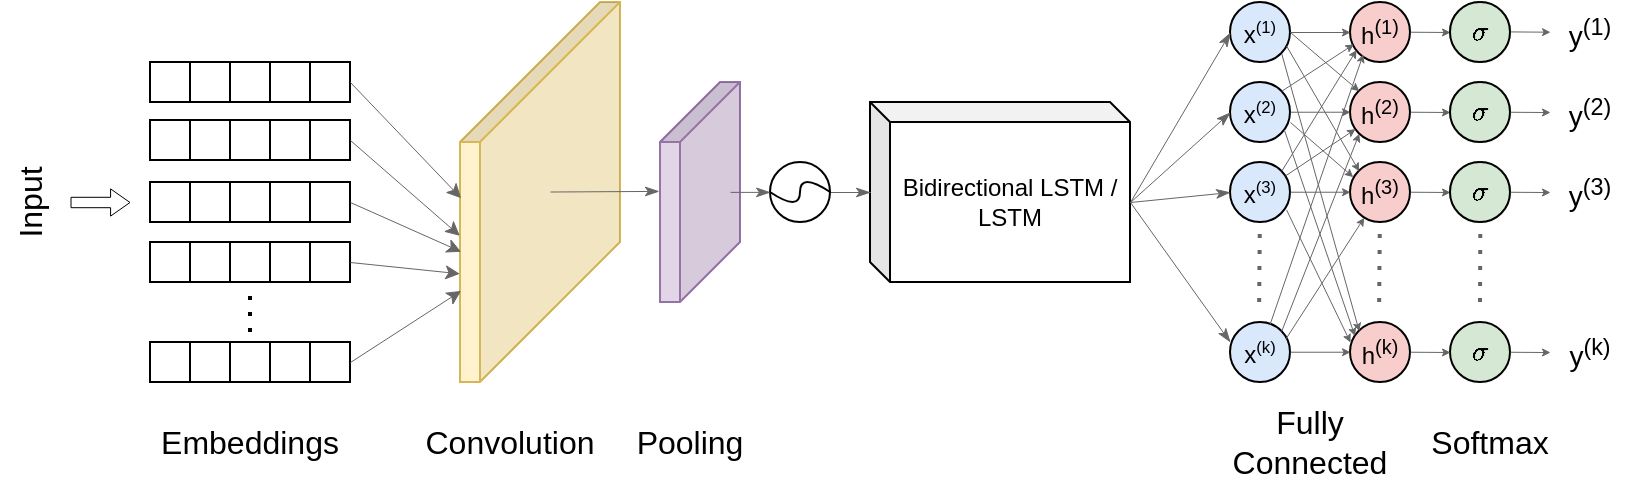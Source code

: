 <mxfile version="16.4.6" type="device"><diagram id="cxVXgLL5Hog8gmkcQAtJ" name="Page-1"><mxGraphModel dx="1422" dy="758" grid="1" gridSize="10" guides="1" tooltips="1" connect="1" arrows="1" fold="1" page="1" pageScale="1" pageWidth="850" pageHeight="1100" math="1" shadow="0"><root><mxCell id="0"/><mxCell id="1" parent="0"/><mxCell id="coTzlBghT9K5j_pK15S6-1" value="Bidirectional LSTM / LSTM" style="shape=cube;whiteSpace=wrap;html=1;boundedLbl=1;backgroundOutline=1;darkOpacity=0.05;darkOpacity2=0.1;size=10;rotation=0;" parent="1" vertex="1"><mxGeometry x="470" y="410" width="130" height="90" as="geometry"/></mxCell><mxCell id="coTzlBghT9K5j_pK15S6-41" value="" style="whiteSpace=wrap;html=1;aspect=fixed;" parent="1" vertex="1"><mxGeometry x="130" y="450" width="20" height="20" as="geometry"/></mxCell><mxCell id="coTzlBghT9K5j_pK15S6-50" value="" style="whiteSpace=wrap;html=1;aspect=fixed;" parent="1" vertex="1"><mxGeometry x="190" y="450" width="20" height="20" as="geometry"/></mxCell><mxCell id="coTzlBghT9K5j_pK15S6-51" value="" style="whiteSpace=wrap;html=1;aspect=fixed;" parent="1" vertex="1"><mxGeometry x="150" y="450" width="20" height="20" as="geometry"/></mxCell><mxCell id="coTzlBghT9K5j_pK15S6-52" value="" style="whiteSpace=wrap;html=1;aspect=fixed;" parent="1" vertex="1"><mxGeometry x="170" y="450" width="20" height="20" as="geometry"/></mxCell><mxCell id="coTzlBghT9K5j_pK15S6-54" value="" style="whiteSpace=wrap;html=1;aspect=fixed;" parent="1" vertex="1"><mxGeometry x="110" y="450" width="20" height="20" as="geometry"/></mxCell><mxCell id="coTzlBghT9K5j_pK15S6-75" value="" style="shape=cube;whiteSpace=wrap;html=1;boundedLbl=1;backgroundOutline=1;darkOpacity=0.05;darkOpacity2=0.1;size=70;rotation=90;flipH=0;flipV=0;fillColor=#fff2cc;strokeColor=#d6b656;" parent="1" vertex="1"><mxGeometry x="210" y="415" width="190" height="80" as="geometry"/></mxCell><mxCell id="coTzlBghT9K5j_pK15S6-78" value="&lt;font style=&quot;font-size: 16px&quot;&gt;Convolution&lt;/font&gt;" style="text;html=1;strokeColor=none;fillColor=none;align=center;verticalAlign=middle;whiteSpace=wrap;rounded=0;rotation=0;" parent="1" vertex="1"><mxGeometry x="260" y="565" width="60" height="30" as="geometry"/></mxCell><mxCell id="coTzlBghT9K5j_pK15S6-79" value="&lt;font style=&quot;font-size: 16px&quot;&gt;Pooling&lt;/font&gt;" style="text;html=1;strokeColor=none;fillColor=none;align=center;verticalAlign=middle;whiteSpace=wrap;rounded=0;rotation=0;" parent="1" vertex="1"><mxGeometry x="350" y="565" width="60" height="30" as="geometry"/></mxCell><mxCell id="coTzlBghT9K5j_pK15S6-217" value="" style="edgeStyle=orthogonalEdgeStyle;rounded=0;jumpSize=4;orthogonalLoop=1;jettySize=auto;html=1;fontSize=16;endArrow=classicThin;endFill=1;startSize=4;endSize=6;strokeColor=#666666;strokeWidth=0.5;" parent="1" source="coTzlBghT9K5j_pK15S6-81" target="coTzlBghT9K5j_pK15S6-1" edge="1"><mxGeometry relative="1" as="geometry"/></mxCell><mxCell id="coTzlBghT9K5j_pK15S6-81" value="" style="ellipse;whiteSpace=wrap;html=1;aspect=fixed;" parent="1" vertex="1"><mxGeometry x="420" y="440" width="30" height="30" as="geometry"/></mxCell><mxCell id="coTzlBghT9K5j_pK15S6-88" value="" style="endArrow=classicThin;html=1;rounded=0;entryX=0.495;entryY=1.014;entryDx=0;entryDy=0;entryPerimeter=0;strokeWidth=0.5;endFill=1;strokeColor=#666666;" parent="1" target="coTzlBghT9K5j_pK15S6-76" edge="1"><mxGeometry width="50" height="50" relative="1" as="geometry"><mxPoint x="310" y="454.76" as="sourcePoint"/><mxPoint x="360" y="455" as="targetPoint"/></mxGeometry></mxCell><mxCell id="coTzlBghT9K5j_pK15S6-85" value="" style="curved=1;endArrow=none;html=1;rounded=0;endFill=0;entryX=1;entryY=0.5;entryDx=0;entryDy=0;" parent="1" target="coTzlBghT9K5j_pK15S6-81" edge="1"><mxGeometry width="50" height="50" relative="1" as="geometry"><mxPoint x="420" y="455.0" as="sourcePoint"/><mxPoint x="470" y="465" as="targetPoint"/><Array as="points"><mxPoint x="435" y="465"/><mxPoint x="435" y="445"/></Array></mxGeometry></mxCell><mxCell id="coTzlBghT9K5j_pK15S6-76" value="" style="shape=cube;whiteSpace=wrap;html=1;boundedLbl=1;backgroundOutline=1;darkOpacity=0.05;darkOpacity2=0.1;size=30;rotation=90;flipH=0;flipV=0;fillColor=#e1d5e7;strokeColor=#9673a6;" parent="1" vertex="1"><mxGeometry x="330" y="435" width="110" height="40" as="geometry"/></mxCell><mxCell id="coTzlBghT9K5j_pK15S6-92" value="x&lt;span style=&quot;font-size: 10px&quot;&gt;&lt;sup&gt;(1)&lt;/sup&gt;&lt;/span&gt;" style="ellipse;whiteSpace=wrap;html=1;aspect=fixed;fillColor=#dae8fc;strokeColor=#000000;" parent="1" vertex="1"><mxGeometry x="650" y="360" width="30" height="30" as="geometry"/></mxCell><mxCell id="coTzlBghT9K5j_pK15S6-93" value="&lt;span&gt;x&lt;/span&gt;&lt;span style=&quot;font-size: 10px&quot;&gt;&lt;sup&gt;(2)&lt;/sup&gt;&lt;/span&gt;" style="ellipse;whiteSpace=wrap;html=1;aspect=fixed;fillColor=#dae8fc;strokeColor=#000000;" parent="1" vertex="1"><mxGeometry x="650" y="400" width="30" height="30" as="geometry"/></mxCell><mxCell id="coTzlBghT9K5j_pK15S6-94" value="&lt;span&gt;x&lt;/span&gt;&lt;span style=&quot;font-size: 10px&quot;&gt;&lt;sup&gt;(3)&lt;/sup&gt;&lt;/span&gt;" style="ellipse;whiteSpace=wrap;html=1;aspect=fixed;fillColor=#dae8fc;strokeColor=#000000;" parent="1" vertex="1"><mxGeometry x="650" y="440" width="30" height="30" as="geometry"/></mxCell><mxCell id="coTzlBghT9K5j_pK15S6-95" value="&lt;span&gt;x&lt;/span&gt;&lt;span style=&quot;font-size: 10px&quot;&gt;&lt;sup&gt;(k)&lt;/sup&gt;&lt;/span&gt;" style="ellipse;whiteSpace=wrap;html=1;aspect=fixed;fillColor=#dae8fc;strokeColor=#000000;" parent="1" vertex="1"><mxGeometry x="650" y="520" width="30" height="30" as="geometry"/></mxCell><mxCell id="coTzlBghT9K5j_pK15S6-96" value="" style="endArrow=none;dashed=1;html=1;dashPattern=1 3;strokeWidth=2;rounded=0;strokeColor=#666666;" parent="1" edge="1"><mxGeometry width="50" height="50" relative="1" as="geometry"><mxPoint x="664.58" y="510" as="sourcePoint"/><mxPoint x="664.92" y="470" as="targetPoint"/></mxGeometry></mxCell><mxCell id="coTzlBghT9K5j_pK15S6-97" value="&lt;span style=&quot;font-size: 12px&quot;&gt;h&lt;/span&gt;&lt;sup&gt;(1)&lt;/sup&gt;" style="ellipse;whiteSpace=wrap;html=1;aspect=fixed;fillColor=#f8cecc;strokeColor=#000000;" parent="1" vertex="1"><mxGeometry x="710" y="360" width="30" height="30" as="geometry"/></mxCell><mxCell id="coTzlBghT9K5j_pK15S6-98" value="&lt;span&gt;h&lt;/span&gt;&lt;sup&gt;(2)&lt;/sup&gt;" style="ellipse;whiteSpace=wrap;html=1;aspect=fixed;fillColor=#f8cecc;strokeColor=#000000;" parent="1" vertex="1"><mxGeometry x="710" y="400" width="30" height="30" as="geometry"/></mxCell><mxCell id="coTzlBghT9K5j_pK15S6-99" value="&lt;span&gt;h&lt;/span&gt;&lt;sup&gt;(3)&lt;/sup&gt;" style="ellipse;whiteSpace=wrap;html=1;aspect=fixed;fillColor=#f8cecc;strokeColor=#000000;" parent="1" vertex="1"><mxGeometry x="710" y="440" width="30" height="30" as="geometry"/></mxCell><mxCell id="coTzlBghT9K5j_pK15S6-100" value="&lt;span&gt;h&lt;/span&gt;&lt;sup&gt;(k)&lt;/sup&gt;" style="ellipse;whiteSpace=wrap;html=1;aspect=fixed;fillColor=#f8cecc;strokeColor=#000000;" parent="1" vertex="1"><mxGeometry x="710" y="520" width="30" height="30" as="geometry"/></mxCell><mxCell id="coTzlBghT9K5j_pK15S6-101" value="" style="endArrow=none;dashed=1;html=1;dashPattern=1 3;strokeWidth=2;rounded=0;strokeColor=#666666;" parent="1" edge="1"><mxGeometry width="50" height="50" relative="1" as="geometry"><mxPoint x="724.58" y="510" as="sourcePoint"/><mxPoint x="724.92" y="470" as="targetPoint"/></mxGeometry></mxCell><mxCell id="coTzlBghT9K5j_pK15S6-102" value="" style="endArrow=classic;html=1;rounded=0;strokeColor=#666666;endFill=1;endSize=3;jumpSize=4;startSize=4;strokeWidth=0.5;entryX=0;entryY=0.5;entryDx=0;entryDy=0;exitX=1;exitY=0.5;exitDx=0;exitDy=0;" parent="1" source="coTzlBghT9K5j_pK15S6-92" target="coTzlBghT9K5j_pK15S6-97" edge="1"><mxGeometry width="50" height="50" relative="1" as="geometry"><mxPoint x="680" y="370" as="sourcePoint"/><mxPoint x="730" y="320" as="targetPoint"/></mxGeometry></mxCell><mxCell id="coTzlBghT9K5j_pK15S6-104" value="" style="endArrow=classic;html=1;rounded=0;strokeColor=#666666;endFill=1;endSize=3;jumpSize=4;startSize=4;strokeWidth=0.5;entryX=0;entryY=0;entryDx=0;entryDy=0;exitX=1;exitY=0.5;exitDx=0;exitDy=0;" parent="1" source="coTzlBghT9K5j_pK15S6-92" target="coTzlBghT9K5j_pK15S6-98" edge="1"><mxGeometry width="50" height="50" relative="1" as="geometry"><mxPoint x="690.0" y="375" as="sourcePoint"/><mxPoint x="720.0" y="375" as="targetPoint"/></mxGeometry></mxCell><mxCell id="coTzlBghT9K5j_pK15S6-105" value="" style="endArrow=classic;html=1;rounded=0;strokeColor=#666666;endFill=1;endSize=3;jumpSize=4;startSize=4;strokeWidth=0.5;entryX=0;entryY=0;entryDx=0;entryDy=0;exitX=0.935;exitY=0.726;exitDx=0;exitDy=0;exitPerimeter=0;" parent="1" source="coTzlBghT9K5j_pK15S6-92" target="coTzlBghT9K5j_pK15S6-99" edge="1"><mxGeometry width="50" height="50" relative="1" as="geometry"><mxPoint x="700.0" y="385" as="sourcePoint"/><mxPoint x="730.0" y="385" as="targetPoint"/></mxGeometry></mxCell><mxCell id="coTzlBghT9K5j_pK15S6-106" value="" style="endArrow=classic;html=1;rounded=0;strokeColor=#666666;endFill=1;endSize=3;jumpSize=4;startSize=4;strokeWidth=0.5;entryX=0;entryY=0;entryDx=0;entryDy=0;exitX=1;exitY=1;exitDx=0;exitDy=0;" parent="1" source="coTzlBghT9K5j_pK15S6-92" target="coTzlBghT9K5j_pK15S6-100" edge="1"><mxGeometry width="50" height="50" relative="1" as="geometry"><mxPoint x="690" y="375" as="sourcePoint"/><mxPoint x="720" y="480.01" as="targetPoint"/></mxGeometry></mxCell><mxCell id="coTzlBghT9K5j_pK15S6-107" value="" style="endArrow=classic;html=1;rounded=0;strokeColor=#666666;endFill=1;endSize=3;jumpSize=4;startSize=4;strokeWidth=0.5;entryX=0;entryY=0.5;entryDx=0;entryDy=0;exitX=1;exitY=0.5;exitDx=0;exitDy=0;" parent="1" edge="1"><mxGeometry width="50" height="50" relative="1" as="geometry"><mxPoint x="680" y="414.86" as="sourcePoint"/><mxPoint x="710" y="414.86" as="targetPoint"/></mxGeometry></mxCell><mxCell id="coTzlBghT9K5j_pK15S6-108" value="" style="endArrow=classic;html=1;rounded=0;strokeColor=#666666;endFill=1;endSize=3;jumpSize=4;startSize=4;strokeWidth=0.5;entryX=0;entryY=0.5;entryDx=0;entryDy=0;exitX=1;exitY=0.5;exitDx=0;exitDy=0;" parent="1" edge="1"><mxGeometry width="50" height="50" relative="1" as="geometry"><mxPoint x="680" y="454.86" as="sourcePoint"/><mxPoint x="710" y="454.86" as="targetPoint"/></mxGeometry></mxCell><mxCell id="coTzlBghT9K5j_pK15S6-109" value="" style="endArrow=classic;html=1;rounded=0;strokeColor=#666666;endFill=1;endSize=3;jumpSize=4;startSize=4;strokeWidth=0.5;entryX=0;entryY=0.5;entryDx=0;entryDy=0;exitX=1;exitY=0.5;exitDx=0;exitDy=0;" parent="1" edge="1"><mxGeometry width="50" height="50" relative="1" as="geometry"><mxPoint x="680" y="534.86" as="sourcePoint"/><mxPoint x="710" y="534.86" as="targetPoint"/></mxGeometry></mxCell><mxCell id="coTzlBghT9K5j_pK15S6-111" value="" style="endArrow=classic;html=1;rounded=0;strokeColor=#666666;endFill=1;endSize=3;jumpSize=4;startSize=4;strokeWidth=0.5;entryX=0.046;entryY=0.244;entryDx=0;entryDy=0;exitX=1;exitY=0.5;exitDx=0;exitDy=0;entryPerimeter=0;" parent="1" target="coTzlBghT9K5j_pK15S6-99" edge="1"><mxGeometry width="50" height="50" relative="1" as="geometry"><mxPoint x="680" y="420.0" as="sourcePoint"/><mxPoint x="714.393" y="449.393" as="targetPoint"/></mxGeometry></mxCell><mxCell id="coTzlBghT9K5j_pK15S6-112" value="" style="endArrow=classic;html=1;rounded=0;strokeColor=#666666;endFill=1;endSize=3;jumpSize=4;startSize=4;strokeWidth=0.5;exitX=0.898;exitY=0.791;exitDx=0;exitDy=0;exitPerimeter=0;entryX=0.074;entryY=0.226;entryDx=0;entryDy=0;entryPerimeter=0;" parent="1" source="coTzlBghT9K5j_pK15S6-93" target="coTzlBghT9K5j_pK15S6-100" edge="1"><mxGeometry width="50" height="50" relative="1" as="geometry"><mxPoint x="678.62" y="420.0" as="sourcePoint"/><mxPoint x="710" y="530" as="targetPoint"/></mxGeometry></mxCell><mxCell id="coTzlBghT9K5j_pK15S6-113" value="" style="endArrow=classic;html=1;rounded=0;strokeColor=#666666;endFill=1;endSize=3;jumpSize=4;startSize=4;strokeWidth=0.5;exitX=0.935;exitY=0.791;exitDx=0;exitDy=0;exitPerimeter=0;" parent="1" source="coTzlBghT9K5j_pK15S6-94" edge="1"><mxGeometry width="50" height="50" relative="1" as="geometry"><mxPoint x="686.94" y="433.73" as="sourcePoint"/><mxPoint x="710" y="530" as="targetPoint"/></mxGeometry></mxCell><mxCell id="coTzlBghT9K5j_pK15S6-114" value="" style="endArrow=classic;html=1;rounded=0;strokeColor=#666666;endFill=1;endSize=3;jumpSize=4;startSize=4;strokeWidth=0.5;entryX=0.056;entryY=0.698;entryDx=0;entryDy=0;exitX=1;exitY=0;exitDx=0;exitDy=0;entryPerimeter=0;" parent="1" source="coTzlBghT9K5j_pK15S6-93" target="coTzlBghT9K5j_pK15S6-97" edge="1"><mxGeometry width="50" height="50" relative="1" as="geometry"><mxPoint x="690" y="385.0" as="sourcePoint"/><mxPoint x="720" y="385.0" as="targetPoint"/></mxGeometry></mxCell><mxCell id="coTzlBghT9K5j_pK15S6-115" value="" style="endArrow=classic;html=1;rounded=0;strokeColor=#666666;endFill=1;endSize=3;jumpSize=4;startSize=4;strokeWidth=0.5;exitX=1;exitY=0;exitDx=0;exitDy=0;entryX=0.102;entryY=0.791;entryDx=0;entryDy=0;entryPerimeter=0;" parent="1" source="coTzlBghT9K5j_pK15S6-94" target="coTzlBghT9K5j_pK15S6-97" edge="1"><mxGeometry width="50" height="50" relative="1" as="geometry"><mxPoint x="700" y="395.0" as="sourcePoint"/><mxPoint x="710" y="380" as="targetPoint"/></mxGeometry></mxCell><mxCell id="coTzlBghT9K5j_pK15S6-116" value="" style="endArrow=classic;html=1;rounded=0;strokeColor=#666666;endFill=1;endSize=3;jumpSize=4;startSize=4;strokeWidth=0.5;entryX=0.213;entryY=0.865;entryDx=0;entryDy=0;entryPerimeter=0;" parent="1" source="coTzlBghT9K5j_pK15S6-95" target="coTzlBghT9K5j_pK15S6-97" edge="1"><mxGeometry width="50" height="50" relative="1" as="geometry"><mxPoint x="670" y="520" as="sourcePoint"/><mxPoint x="740" y="405.0" as="targetPoint"/></mxGeometry></mxCell><mxCell id="coTzlBghT9K5j_pK15S6-117" value="" style="endArrow=classic;html=1;rounded=0;strokeColor=#666666;endFill=1;endSize=3;jumpSize=4;startSize=4;strokeWidth=0.5;" parent="1" source="coTzlBghT9K5j_pK15S6-94" target="coTzlBghT9K5j_pK15S6-98" edge="1"><mxGeometry width="50" height="50" relative="1" as="geometry"><mxPoint x="720" y="415.0" as="sourcePoint"/><mxPoint x="750" y="415.0" as="targetPoint"/></mxGeometry></mxCell><mxCell id="coTzlBghT9K5j_pK15S6-118" value="" style="endArrow=classic;html=1;rounded=0;strokeColor=#666666;endFill=1;endSize=3;jumpSize=4;startSize=4;strokeWidth=0.5;entryX=0;entryY=1;entryDx=0;entryDy=0;exitX=1;exitY=0;exitDx=0;exitDy=0;" parent="1" source="coTzlBghT9K5j_pK15S6-95" target="coTzlBghT9K5j_pK15S6-98" edge="1"><mxGeometry width="50" height="50" relative="1" as="geometry"><mxPoint x="730" y="425.0" as="sourcePoint"/><mxPoint x="760" y="425.0" as="targetPoint"/></mxGeometry></mxCell><mxCell id="coTzlBghT9K5j_pK15S6-119" value="" style="endArrow=classic;html=1;rounded=0;strokeColor=#666666;endFill=1;endSize=3;jumpSize=4;startSize=4;strokeWidth=0.5;exitX=0.926;exitY=0.272;exitDx=0;exitDy=0;exitPerimeter=0;" parent="1" source="coTzlBghT9K5j_pK15S6-95" target="coTzlBghT9K5j_pK15S6-99" edge="1"><mxGeometry width="50" height="50" relative="1" as="geometry"><mxPoint x="740" y="435.0" as="sourcePoint"/><mxPoint x="770" y="435.0" as="targetPoint"/></mxGeometry></mxCell><mxCell id="coTzlBghT9K5j_pK15S6-120" value="" style="ellipse;whiteSpace=wrap;html=1;aspect=fixed;fillColor=#d5e8d4;strokeColor=#82b366;" parent="1" vertex="1"><mxGeometry x="760" y="360" width="30" height="30" as="geometry"/></mxCell><mxCell id="coTzlBghT9K5j_pK15S6-121" value="" style="ellipse;whiteSpace=wrap;html=1;aspect=fixed;fillColor=#d5e8d4;strokeColor=#82b366;" parent="1" vertex="1"><mxGeometry x="760" y="400" width="30" height="30" as="geometry"/></mxCell><mxCell id="coTzlBghT9K5j_pK15S6-122" value="" style="ellipse;whiteSpace=wrap;html=1;aspect=fixed;fillColor=#d5e8d4;strokeColor=#82b366;" parent="1" vertex="1"><mxGeometry x="760" y="440" width="30" height="30" as="geometry"/></mxCell><mxCell id="coTzlBghT9K5j_pK15S6-123" value="&lt;span&gt;$$\sigma$$&lt;/span&gt;" style="ellipse;whiteSpace=wrap;html=1;aspect=fixed;fillColor=#d5e8d4;strokeColor=#000000;" parent="1" vertex="1"><mxGeometry x="760" y="520" width="30" height="30" as="geometry"/></mxCell><mxCell id="coTzlBghT9K5j_pK15S6-124" value="" style="endArrow=none;dashed=1;html=1;dashPattern=1 3;strokeWidth=2;rounded=0;strokeColor=#666666;endSize=6;" parent="1" edge="1"><mxGeometry width="50" height="50" relative="1" as="geometry"><mxPoint x="775" y="510" as="sourcePoint"/><mxPoint x="775.17" y="470" as="targetPoint"/></mxGeometry></mxCell><mxCell id="coTzlBghT9K5j_pK15S6-125" value="" style="endArrow=classic;html=1;rounded=0;strokeColor=#666666;endFill=1;endSize=3;jumpSize=4;startSize=4;strokeWidth=0.5;exitX=1;exitY=0.5;exitDx=0;exitDy=0;entryX=0;entryY=0.5;entryDx=0;entryDy=0;" parent="1" target="coTzlBghT9K5j_pK15S6-120" edge="1"><mxGeometry width="50" height="50" relative="1" as="geometry"><mxPoint x="740" y="374.86" as="sourcePoint"/><mxPoint x="760" y="375" as="targetPoint"/></mxGeometry></mxCell><mxCell id="coTzlBghT9K5j_pK15S6-127" value="" style="endArrow=classic;html=1;rounded=0;strokeColor=#666666;endFill=1;endSize=3;jumpSize=4;startSize=4;strokeWidth=0.5;exitX=1;exitY=0.5;exitDx=0;exitDy=0;entryX=0;entryY=0.5;entryDx=0;entryDy=0;" parent="1" edge="1"><mxGeometry width="50" height="50" relative="1" as="geometry"><mxPoint x="740" y="414.86" as="sourcePoint"/><mxPoint x="760" y="415.0" as="targetPoint"/></mxGeometry></mxCell><mxCell id="coTzlBghT9K5j_pK15S6-128" value="" style="endArrow=classic;html=1;rounded=0;strokeColor=#666666;endFill=1;endSize=3;jumpSize=4;startSize=4;strokeWidth=0.5;exitX=1;exitY=0.5;exitDx=0;exitDy=0;entryX=0;entryY=0.5;entryDx=0;entryDy=0;" parent="1" edge="1"><mxGeometry width="50" height="50" relative="1" as="geometry"><mxPoint x="740" y="454.86" as="sourcePoint"/><mxPoint x="760" y="455.0" as="targetPoint"/></mxGeometry></mxCell><mxCell id="coTzlBghT9K5j_pK15S6-129" value="" style="endArrow=classic;html=1;rounded=0;strokeColor=#666666;endFill=1;endSize=3;jumpSize=4;startSize=4;strokeWidth=0.5;exitX=1;exitY=0.5;exitDx=0;exitDy=0;entryX=0;entryY=0.5;entryDx=0;entryDy=0;" parent="1" edge="1"><mxGeometry width="50" height="50" relative="1" as="geometry"><mxPoint x="740" y="534.86" as="sourcePoint"/><mxPoint x="760" y="535.0" as="targetPoint"/></mxGeometry></mxCell><mxCell id="coTzlBghT9K5j_pK15S6-131" value="$$\sigma$$" style="ellipse;whiteSpace=wrap;html=1;aspect=fixed;fillColor=#d5e8d4;strokeColor=#000000;" parent="1" vertex="1"><mxGeometry x="760" y="360" width="30" height="30" as="geometry"/></mxCell><mxCell id="coTzlBghT9K5j_pK15S6-132" value="&lt;span&gt;$$\sigma$$&lt;/span&gt;" style="ellipse;whiteSpace=wrap;html=1;aspect=fixed;fillColor=#d5e8d4;strokeColor=#000000;" parent="1" vertex="1"><mxGeometry x="760" y="400" width="30" height="30" as="geometry"/></mxCell><mxCell id="coTzlBghT9K5j_pK15S6-133" value="&lt;span&gt;$$\sigma$$&lt;/span&gt;" style="ellipse;whiteSpace=wrap;html=1;aspect=fixed;fillColor=#d5e8d4;strokeColor=#000000;" parent="1" vertex="1"><mxGeometry x="760" y="440" width="30" height="30" as="geometry"/></mxCell><mxCell id="coTzlBghT9K5j_pK15S6-135" value="" style="endArrow=classicThin;html=1;rounded=0;entryX=0;entryY=0.5;entryDx=0;entryDy=0;exitX=0;exitY=0;exitDx=130;exitDy=50;exitPerimeter=0;strokeWidth=0.5;strokeColor=#666666;endFill=1;" parent="1" source="coTzlBghT9K5j_pK15S6-1" target="coTzlBghT9K5j_pK15S6-92" edge="1"><mxGeometry width="50" height="50" relative="1" as="geometry"><mxPoint x="430" y="470.02" as="sourcePoint"/><mxPoint x="480" y="470" as="targetPoint"/></mxGeometry></mxCell><mxCell id="coTzlBghT9K5j_pK15S6-136" value="" style="endArrow=classicThin;html=1;rounded=0;entryX=0;entryY=0.5;entryDx=0;entryDy=0;exitX=0;exitY=0;exitDx=130;exitDy=50;exitPerimeter=0;strokeWidth=0.5;strokeColor=#666666;endFill=1;" parent="1" source="coTzlBghT9K5j_pK15S6-1" target="coTzlBghT9K5j_pK15S6-93" edge="1"><mxGeometry width="50" height="50" relative="1" as="geometry"><mxPoint x="612.73" y="465.9" as="sourcePoint"/><mxPoint x="660.0" y="385" as="targetPoint"/></mxGeometry></mxCell><mxCell id="coTzlBghT9K5j_pK15S6-137" value="" style="endArrow=classicThin;html=1;rounded=0;entryX=0;entryY=0.5;entryDx=0;entryDy=0;strokeWidth=0.5;strokeColor=#666666;endFill=1;" parent="1" target="coTzlBghT9K5j_pK15S6-94" edge="1"><mxGeometry width="50" height="50" relative="1" as="geometry"><mxPoint x="600" y="460" as="sourcePoint"/><mxPoint x="660.0" y="425" as="targetPoint"/></mxGeometry></mxCell><mxCell id="coTzlBghT9K5j_pK15S6-138" value="" style="endArrow=classicThin;html=1;rounded=0;entryX=0;entryY=0.333;entryDx=0;entryDy=0;exitX=0;exitY=0;exitDx=130;exitDy=50;exitPerimeter=0;entryPerimeter=0;strokeWidth=0.5;strokeColor=#666666;endFill=1;" parent="1" source="coTzlBghT9K5j_pK15S6-1" target="coTzlBghT9K5j_pK15S6-95" edge="1"><mxGeometry width="50" height="50" relative="1" as="geometry"><mxPoint x="620" y="480" as="sourcePoint"/><mxPoint x="670.0" y="435" as="targetPoint"/></mxGeometry></mxCell><mxCell id="coTzlBghT9K5j_pK15S6-220" value="" style="edgeStyle=orthogonalEdgeStyle;rounded=0;jumpSize=4;orthogonalLoop=1;jettySize=auto;html=1;fontSize=16;endArrow=classicThin;endFill=1;startSize=4;endSize=6;strokeColor=#666666;strokeWidth=0.5;" parent="1" edge="1"><mxGeometry relative="1" as="geometry"><mxPoint x="400.0" y="454.944" as="sourcePoint"/><mxPoint x="420" y="454.944" as="targetPoint"/></mxGeometry></mxCell><mxCell id="coTzlBghT9K5j_pK15S6-221" value="&lt;font style=&quot;font-size: 16px&quot;&gt;Fully Connected&lt;/font&gt;" style="text;html=1;strokeColor=none;fillColor=none;align=center;verticalAlign=middle;whiteSpace=wrap;rounded=0;rotation=0;" parent="1" vertex="1"><mxGeometry x="650" y="565" width="80" height="30" as="geometry"/></mxCell><mxCell id="coTzlBghT9K5j_pK15S6-222" value="" style="endArrow=classic;html=1;rounded=0;strokeColor=#666666;endFill=1;endSize=3;jumpSize=4;startSize=4;strokeWidth=0.5;exitX=1;exitY=0.5;exitDx=0;exitDy=0;entryX=0;entryY=0.5;entryDx=0;entryDy=0;" parent="1" edge="1"><mxGeometry width="50" height="50" relative="1" as="geometry"><mxPoint x="790" y="374.71" as="sourcePoint"/><mxPoint x="810.0" y="374.85" as="targetPoint"/></mxGeometry></mxCell><mxCell id="coTzlBghT9K5j_pK15S6-223" value="" style="endArrow=classic;html=1;rounded=0;strokeColor=#666666;endFill=1;endSize=3;jumpSize=4;startSize=4;strokeWidth=0.5;exitX=1;exitY=0.5;exitDx=0;exitDy=0;entryX=0;entryY=0.5;entryDx=0;entryDy=0;" parent="1" edge="1"><mxGeometry width="50" height="50" relative="1" as="geometry"><mxPoint x="790" y="414.88" as="sourcePoint"/><mxPoint x="810.0" y="415.02" as="targetPoint"/></mxGeometry></mxCell><mxCell id="coTzlBghT9K5j_pK15S6-224" value="" style="endArrow=classic;html=1;rounded=0;strokeColor=#666666;endFill=1;endSize=3;jumpSize=4;startSize=4;strokeWidth=0.5;exitX=1;exitY=0.5;exitDx=0;exitDy=0;entryX=0;entryY=0.5;entryDx=0;entryDy=0;" parent="1" edge="1"><mxGeometry width="50" height="50" relative="1" as="geometry"><mxPoint x="790" y="454.88" as="sourcePoint"/><mxPoint x="810.0" y="455.02" as="targetPoint"/></mxGeometry></mxCell><mxCell id="coTzlBghT9K5j_pK15S6-225" value="" style="endArrow=classic;html=1;rounded=0;strokeColor=#666666;endFill=1;endSize=3;jumpSize=4;startSize=4;strokeWidth=0.5;exitX=1;exitY=0.5;exitDx=0;exitDy=0;entryX=0;entryY=0.5;entryDx=0;entryDy=0;" parent="1" edge="1"><mxGeometry width="50" height="50" relative="1" as="geometry"><mxPoint x="790" y="534.88" as="sourcePoint"/><mxPoint x="810.0" y="535.02" as="targetPoint"/></mxGeometry></mxCell><mxCell id="coTzlBghT9K5j_pK15S6-229" value="&lt;font style=&quot;font-size: 14px&quot;&gt;y&lt;sup&gt;(1)&lt;/sup&gt;&lt;/font&gt;" style="text;html=1;strokeColor=none;fillColor=none;align=center;verticalAlign=middle;whiteSpace=wrap;rounded=0;fontSize=16;" parent="1" vertex="1"><mxGeometry x="810" y="365" width="40" height="20" as="geometry"/></mxCell><mxCell id="coTzlBghT9K5j_pK15S6-230" value="&lt;font style=&quot;font-size: 14px&quot;&gt;y&lt;sup&gt;(2)&lt;/sup&gt;&lt;/font&gt;" style="text;html=1;strokeColor=none;fillColor=none;align=center;verticalAlign=middle;whiteSpace=wrap;rounded=0;fontSize=16;" parent="1" vertex="1"><mxGeometry x="810" y="405" width="40" height="20" as="geometry"/></mxCell><mxCell id="coTzlBghT9K5j_pK15S6-231" value="&lt;font style=&quot;font-size: 14px&quot;&gt;y&lt;sup&gt;(3)&lt;/sup&gt;&lt;/font&gt;" style="text;html=1;strokeColor=none;fillColor=none;align=center;verticalAlign=middle;whiteSpace=wrap;rounded=0;fontSize=16;" parent="1" vertex="1"><mxGeometry x="810" y="445" width="40" height="20" as="geometry"/></mxCell><mxCell id="coTzlBghT9K5j_pK15S6-232" value="&lt;font style=&quot;font-size: 14px&quot;&gt;y&lt;sup&gt;(k)&lt;/sup&gt;&lt;/font&gt;" style="text;html=1;strokeColor=none;fillColor=none;align=center;verticalAlign=middle;whiteSpace=wrap;rounded=0;fontSize=16;" parent="1" vertex="1"><mxGeometry x="810" y="525" width="40" height="20" as="geometry"/></mxCell><mxCell id="coTzlBghT9K5j_pK15S6-233" value="&lt;font style=&quot;font-size: 16px&quot;&gt;Softmax&lt;/font&gt;" style="text;html=1;strokeColor=none;fillColor=none;align=center;verticalAlign=middle;whiteSpace=wrap;rounded=0;rotation=0;" parent="1" vertex="1"><mxGeometry x="750" y="565" width="60" height="30" as="geometry"/></mxCell><mxCell id="coTzlBghT9K5j_pK15S6-235" value="" style="whiteSpace=wrap;html=1;aspect=fixed;" parent="1" vertex="1"><mxGeometry x="130" y="390" width="20" height="20" as="geometry"/></mxCell><mxCell id="coTzlBghT9K5j_pK15S6-236" value="" style="whiteSpace=wrap;html=1;aspect=fixed;" parent="1" vertex="1"><mxGeometry x="190" y="390" width="20" height="20" as="geometry"/></mxCell><mxCell id="coTzlBghT9K5j_pK15S6-237" value="" style="whiteSpace=wrap;html=1;aspect=fixed;" parent="1" vertex="1"><mxGeometry x="150" y="390" width="20" height="20" as="geometry"/></mxCell><mxCell id="coTzlBghT9K5j_pK15S6-238" value="" style="whiteSpace=wrap;html=1;aspect=fixed;" parent="1" vertex="1"><mxGeometry x="170" y="390" width="20" height="20" as="geometry"/></mxCell><mxCell id="coTzlBghT9K5j_pK15S6-239" value="" style="whiteSpace=wrap;html=1;aspect=fixed;" parent="1" vertex="1"><mxGeometry x="110" y="390" width="20" height="20" as="geometry"/></mxCell><mxCell id="coTzlBghT9K5j_pK15S6-240" value="" style="whiteSpace=wrap;html=1;aspect=fixed;" parent="1" vertex="1"><mxGeometry x="130" y="419" width="20" height="20" as="geometry"/></mxCell><mxCell id="coTzlBghT9K5j_pK15S6-241" value="" style="whiteSpace=wrap;html=1;aspect=fixed;" parent="1" vertex="1"><mxGeometry x="190" y="419" width="20" height="20" as="geometry"/></mxCell><mxCell id="coTzlBghT9K5j_pK15S6-242" value="" style="whiteSpace=wrap;html=1;aspect=fixed;" parent="1" vertex="1"><mxGeometry x="150" y="419" width="20" height="20" as="geometry"/></mxCell><mxCell id="coTzlBghT9K5j_pK15S6-243" value="" style="whiteSpace=wrap;html=1;aspect=fixed;" parent="1" vertex="1"><mxGeometry x="170" y="419" width="20" height="20" as="geometry"/></mxCell><mxCell id="coTzlBghT9K5j_pK15S6-244" value="" style="whiteSpace=wrap;html=1;aspect=fixed;" parent="1" vertex="1"><mxGeometry x="110" y="419" width="20" height="20" as="geometry"/></mxCell><mxCell id="coTzlBghT9K5j_pK15S6-245" value="" style="whiteSpace=wrap;html=1;aspect=fixed;" parent="1" vertex="1"><mxGeometry x="130" y="480" width="20" height="20" as="geometry"/></mxCell><mxCell id="coTzlBghT9K5j_pK15S6-246" value="" style="whiteSpace=wrap;html=1;aspect=fixed;" parent="1" vertex="1"><mxGeometry x="190" y="480" width="20" height="20" as="geometry"/></mxCell><mxCell id="coTzlBghT9K5j_pK15S6-247" value="" style="whiteSpace=wrap;html=1;aspect=fixed;" parent="1" vertex="1"><mxGeometry x="150" y="480" width="20" height="20" as="geometry"/></mxCell><mxCell id="coTzlBghT9K5j_pK15S6-248" value="" style="whiteSpace=wrap;html=1;aspect=fixed;" parent="1" vertex="1"><mxGeometry x="170" y="480" width="20" height="20" as="geometry"/></mxCell><mxCell id="coTzlBghT9K5j_pK15S6-249" value="" style="whiteSpace=wrap;html=1;aspect=fixed;" parent="1" vertex="1"><mxGeometry x="110" y="480" width="20" height="20" as="geometry"/></mxCell><mxCell id="coTzlBghT9K5j_pK15S6-250" value="" style="whiteSpace=wrap;html=1;aspect=fixed;" parent="1" vertex="1"><mxGeometry x="130" y="530" width="20" height="20" as="geometry"/></mxCell><mxCell id="coTzlBghT9K5j_pK15S6-251" value="" style="whiteSpace=wrap;html=1;aspect=fixed;" parent="1" vertex="1"><mxGeometry x="190" y="530" width="20" height="20" as="geometry"/></mxCell><mxCell id="coTzlBghT9K5j_pK15S6-252" value="" style="whiteSpace=wrap;html=1;aspect=fixed;" parent="1" vertex="1"><mxGeometry x="150" y="530" width="20" height="20" as="geometry"/></mxCell><mxCell id="coTzlBghT9K5j_pK15S6-253" value="" style="whiteSpace=wrap;html=1;aspect=fixed;" parent="1" vertex="1"><mxGeometry x="170" y="530" width="20" height="20" as="geometry"/></mxCell><mxCell id="coTzlBghT9K5j_pK15S6-254" value="" style="whiteSpace=wrap;html=1;aspect=fixed;" parent="1" vertex="1"><mxGeometry x="110" y="530" width="20" height="20" as="geometry"/></mxCell><mxCell id="coTzlBghT9K5j_pK15S6-255" value="" style="endArrow=classic;html=1;rounded=0;fontSize=14;startSize=4;endSize=6;strokeColor=#666666;strokeWidth=0.5;jumpSize=4;exitX=1;exitY=0.5;exitDx=0;exitDy=0;entryX=0.515;entryY=0.996;entryDx=0;entryDy=0;entryPerimeter=0;" parent="1" source="coTzlBghT9K5j_pK15S6-236" target="coTzlBghT9K5j_pK15S6-75" edge="1"><mxGeometry width="50" height="50" relative="1" as="geometry"><mxPoint x="310" y="410" as="sourcePoint"/><mxPoint x="360" y="360" as="targetPoint"/></mxGeometry></mxCell><mxCell id="coTzlBghT9K5j_pK15S6-256" value="" style="endArrow=classic;html=1;rounded=0;fontSize=14;startSize=4;endSize=6;strokeColor=#666666;strokeWidth=0.5;jumpSize=4;exitX=1;exitY=0.5;exitDx=0;exitDy=0;entryX=0.614;entryY=1.004;entryDx=0;entryDy=0;entryPerimeter=0;" parent="1" source="coTzlBghT9K5j_pK15S6-241" target="coTzlBghT9K5j_pK15S6-75" edge="1"><mxGeometry width="50" height="50" relative="1" as="geometry"><mxPoint x="220" y="420" as="sourcePoint"/><mxPoint x="275.32" y="467.85" as="targetPoint"/></mxGeometry></mxCell><mxCell id="coTzlBghT9K5j_pK15S6-257" value="" style="endArrow=classic;html=1;rounded=0;fontSize=14;startSize=4;endSize=6;strokeColor=#666666;strokeWidth=0.5;jumpSize=4;exitX=1;exitY=0.5;exitDx=0;exitDy=0;entryX=0.656;entryY=0.996;entryDx=0;entryDy=0;entryPerimeter=0;" parent="1" source="coTzlBghT9K5j_pK15S6-50" target="coTzlBghT9K5j_pK15S6-75" edge="1"><mxGeometry width="50" height="50" relative="1" as="geometry"><mxPoint x="230" y="430" as="sourcePoint"/><mxPoint x="285.32" y="477.85" as="targetPoint"/></mxGeometry></mxCell><mxCell id="coTzlBghT9K5j_pK15S6-258" value="" style="endArrow=classic;html=1;rounded=0;fontSize=14;startSize=4;endSize=6;strokeColor=#666666;strokeWidth=0.5;jumpSize=4;exitX=1;exitY=0.5;exitDx=0;exitDy=0;entryX=0.714;entryY=1.004;entryDx=0;entryDy=0;entryPerimeter=0;" parent="1" source="coTzlBghT9K5j_pK15S6-246" target="coTzlBghT9K5j_pK15S6-75" edge="1"><mxGeometry width="50" height="50" relative="1" as="geometry"><mxPoint x="240" y="440" as="sourcePoint"/><mxPoint x="295.32" y="487.85" as="targetPoint"/></mxGeometry></mxCell><mxCell id="coTzlBghT9K5j_pK15S6-259" value="" style="endArrow=classic;html=1;rounded=0;fontSize=14;startSize=4;endSize=6;strokeColor=#666666;strokeWidth=0.5;jumpSize=4;exitX=1;exitY=0.5;exitDx=0;exitDy=0;entryX=0.759;entryY=0.996;entryDx=0;entryDy=0;entryPerimeter=0;" parent="1" source="coTzlBghT9K5j_pK15S6-251" target="coTzlBghT9K5j_pK15S6-75" edge="1"><mxGeometry width="50" height="50" relative="1" as="geometry"><mxPoint x="250" y="450" as="sourcePoint"/><mxPoint x="305.32" y="497.85" as="targetPoint"/></mxGeometry></mxCell><mxCell id="coTzlBghT9K5j_pK15S6-261" value="" style="endArrow=none;dashed=1;html=1;dashPattern=1 3;strokeWidth=2;rounded=0;fontSize=14;startSize=4;endSize=6;jumpSize=4;" parent="1" edge="1"><mxGeometry width="50" height="50" relative="1" as="geometry"><mxPoint x="160" y="525" as="sourcePoint"/><mxPoint x="160" y="505" as="targetPoint"/></mxGeometry></mxCell><mxCell id="coTzlBghT9K5j_pK15S6-262" value="&lt;font style=&quot;font-size: 16px&quot;&gt;Embeddings&lt;/font&gt;" style="text;html=1;strokeColor=none;fillColor=none;align=center;verticalAlign=middle;whiteSpace=wrap;rounded=0;rotation=0;" parent="1" vertex="1"><mxGeometry x="130" y="565" width="60" height="30" as="geometry"/></mxCell><mxCell id="coTzlBghT9K5j_pK15S6-263" value="&lt;font style=&quot;font-size: 16px&quot;&gt;Input&lt;/font&gt;" style="text;html=1;strokeColor=none;fillColor=none;align=center;verticalAlign=middle;whiteSpace=wrap;rounded=0;fontSize=14;rotation=-90;" parent="1" vertex="1"><mxGeometry x="20" y="445" width="60" height="30" as="geometry"/></mxCell><mxCell id="coTzlBghT9K5j_pK15S6-269" value="" style="endArrow=classic;html=1;rounded=0;fontSize=14;strokeColor=#000000;strokeWidth=0.5;jumpSize=4;shape=flexArrow;width=5.2;startSize=3.068;endSize=3.068;startWidth=7.92;endWidth=7.92;" parent="1" edge="1"><mxGeometry width="50" height="50" relative="1" as="geometry"><mxPoint x="70" y="460" as="sourcePoint"/><mxPoint x="100" y="460" as="targetPoint"/></mxGeometry></mxCell></root></mxGraphModel></diagram></mxfile>
